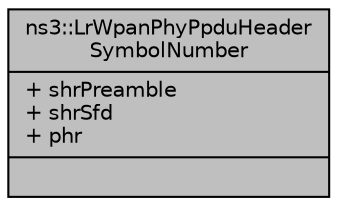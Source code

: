 digraph "ns3::LrWpanPhyPpduHeaderSymbolNumber"
{
  edge [fontname="Helvetica",fontsize="10",labelfontname="Helvetica",labelfontsize="10"];
  node [fontname="Helvetica",fontsize="10",shape=record];
  Node1 [label="{ns3::LrWpanPhyPpduHeader\lSymbolNumber\n|+ shrPreamble\l+ shrSfd\l+ phr\l|}",height=0.2,width=0.4,color="black", fillcolor="grey75", style="filled", fontcolor="black"];
}
